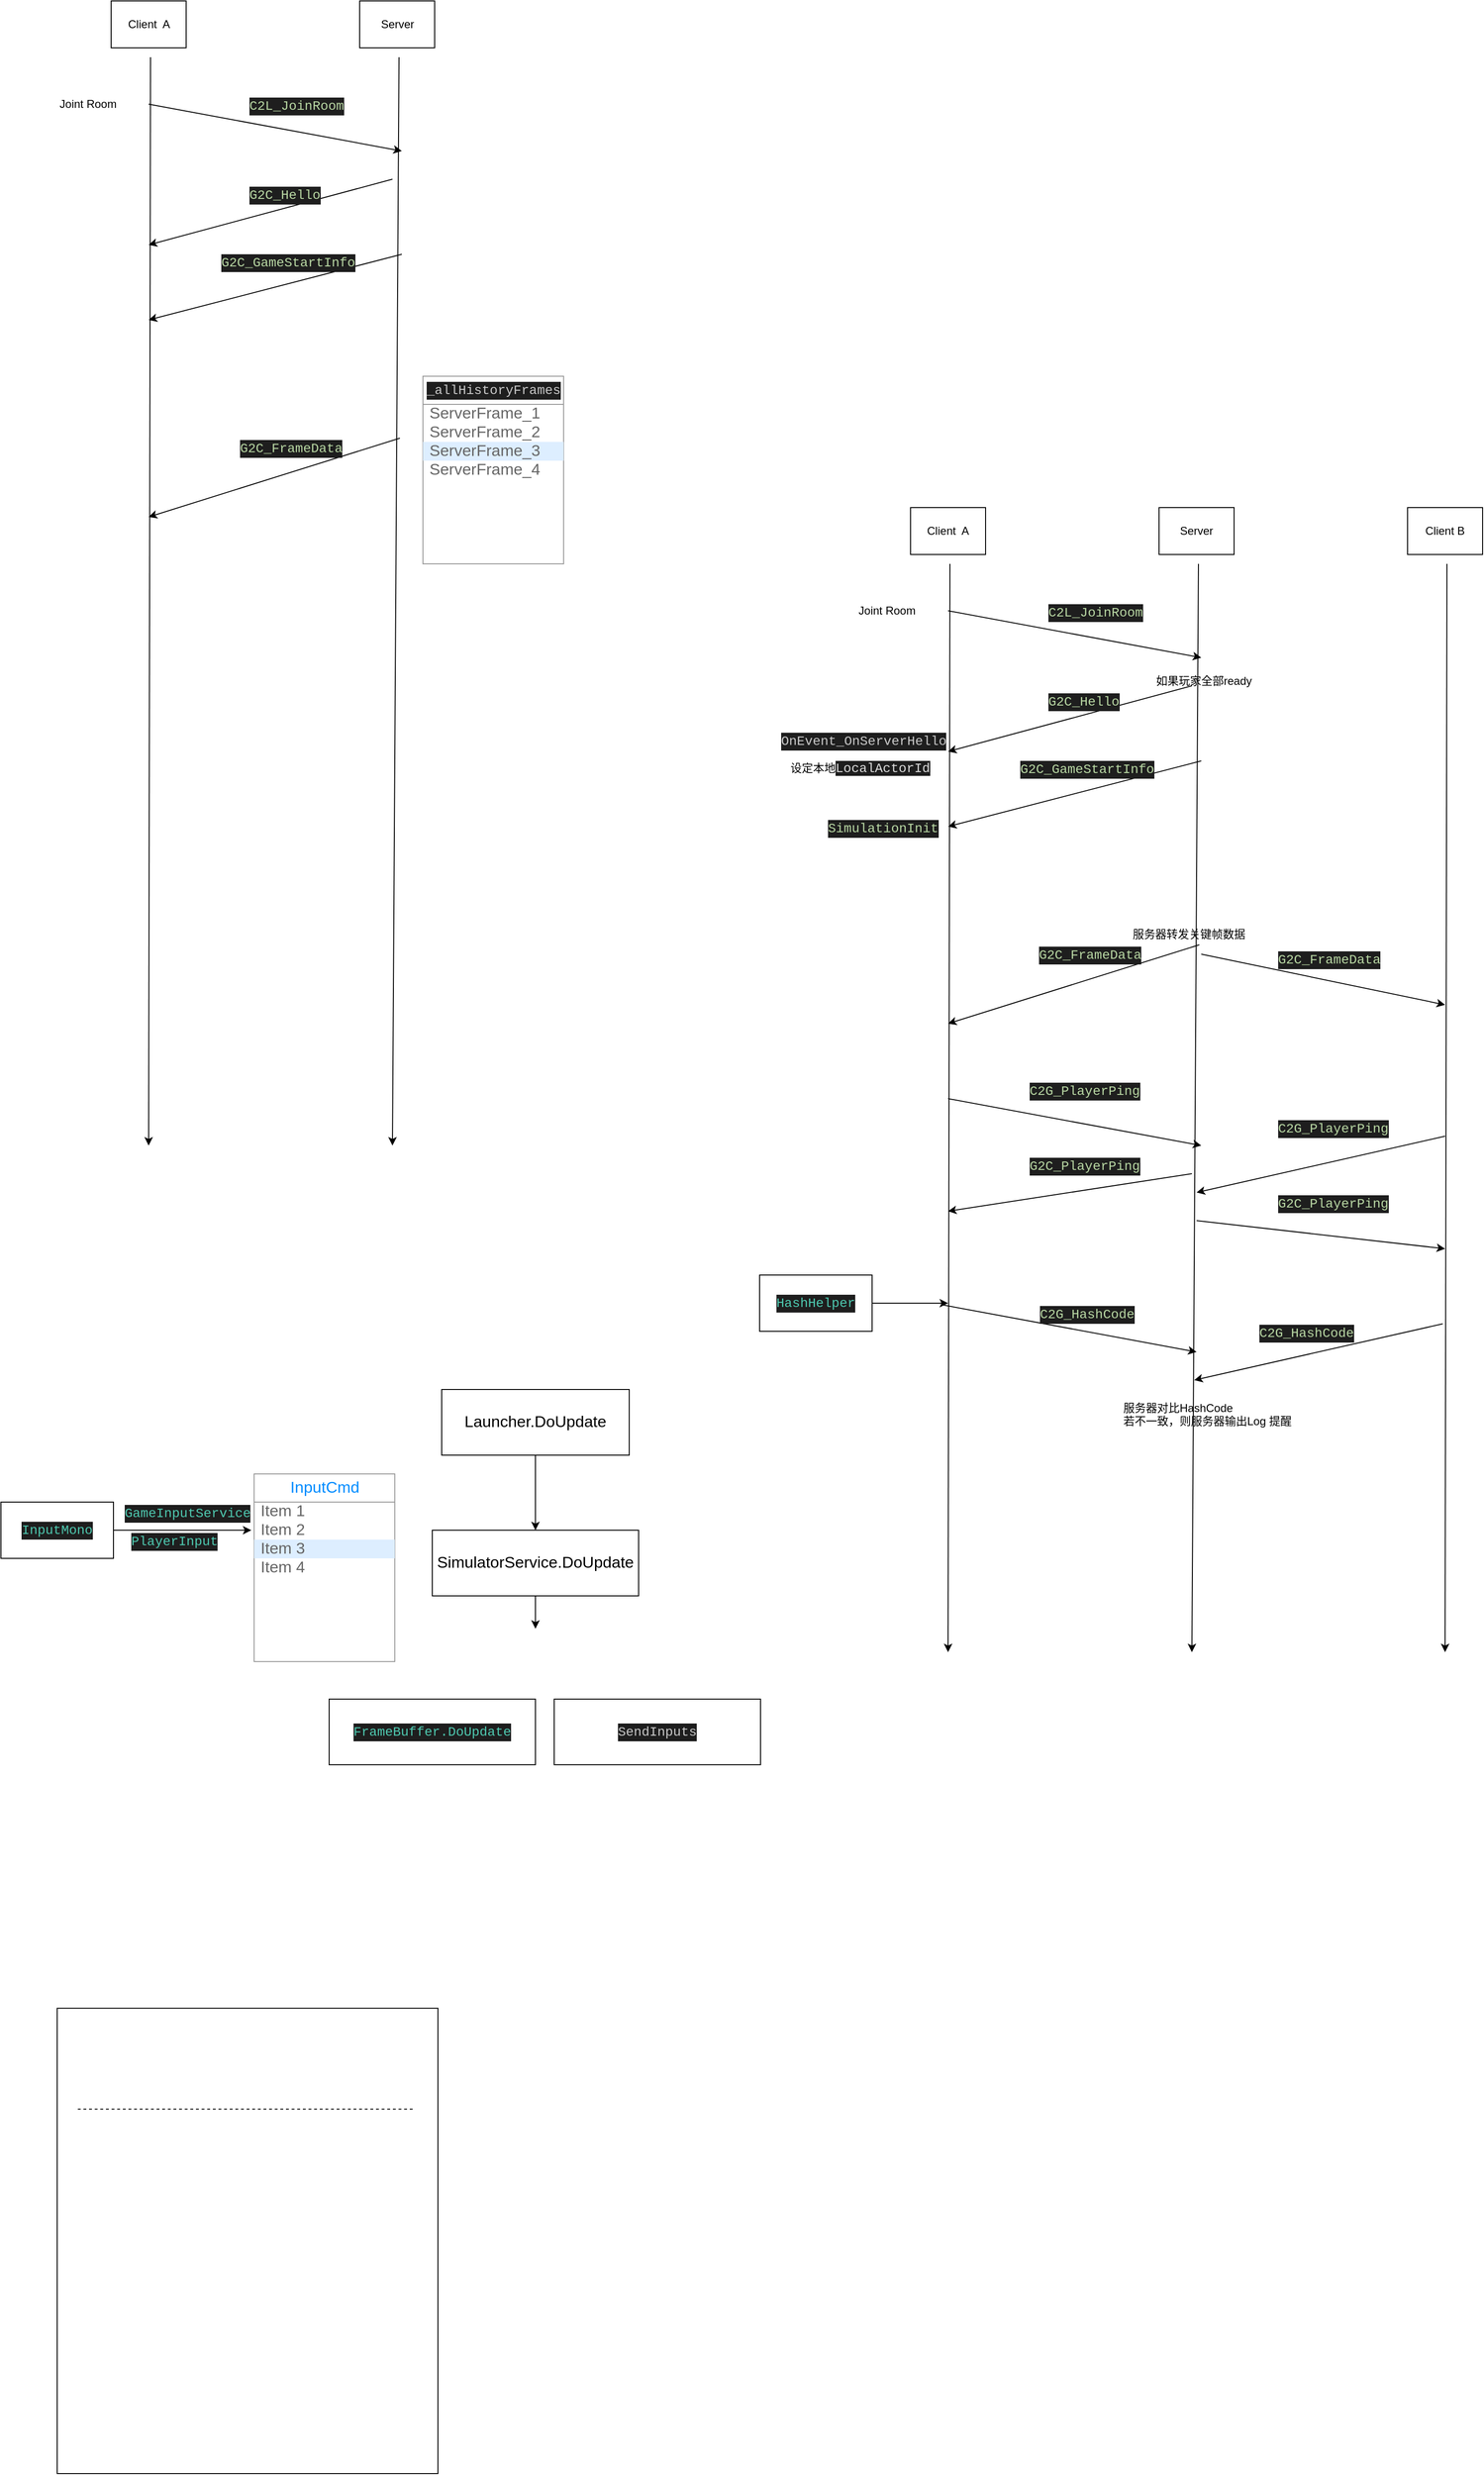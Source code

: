 ﻿<mxfile version="12.2.4" pages="2"><diagram id="AK-atCi5OF7CZyF2EKON" name="Total"><mxGraphModel dx="1905" dy="592" grid="0" gridSize="10" guides="1" tooltips="1" connect="1" arrows="1" fold="1" page="0" pageScale="1" pageWidth="850" pageHeight="1100" math="0" shadow="0"><root><mxCell id="0"/><mxCell id="1" parent="0"/><mxCell id="2" value="" style="endArrow=classic;html=1;" parent="1" edge="1"><mxGeometry width="50" height="50" relative="1" as="geometry"><mxPoint x="407" y="660" as="sourcePoint"/><mxPoint x="400" y="1820" as="targetPoint"/></mxGeometry></mxCell><mxCell id="3" value="" style="endArrow=classic;html=1;" parent="1" edge="1"><mxGeometry width="50" height="50" relative="1" as="geometry"><mxPoint x="142" y="660" as="sourcePoint"/><mxPoint x="140" y="1820" as="targetPoint"/></mxGeometry></mxCell><mxCell id="6" value="Client&amp;nbsp; A" style="rounded=0;whiteSpace=wrap;html=1;" parent="1" vertex="1"><mxGeometry x="100" y="600" width="80" height="50" as="geometry"/></mxCell><mxCell id="7" value="Server" style="rounded=0;whiteSpace=wrap;html=1;" parent="1" vertex="1"><mxGeometry x="365" y="600" width="80" height="50" as="geometry"/></mxCell><mxCell id="10" value="Joint Room" style="text;html=1;strokeColor=none;fillColor=none;align=center;verticalAlign=middle;whiteSpace=wrap;rounded=0;" parent="1" vertex="1"><mxGeometry x="30" y="700" width="90" height="20" as="geometry"/></mxCell><mxCell id="13" value="" style="endArrow=classic;html=1;" parent="1" edge="1"><mxGeometry width="50" height="50" relative="1" as="geometry"><mxPoint x="140" y="710" as="sourcePoint"/><mxPoint x="410" y="760" as="targetPoint"/></mxGeometry></mxCell><mxCell id="15" value="&lt;div style=&quot;color: rgb(212 , 212 , 212) ; background-color: rgb(30 , 30 , 30) ; font-family: &amp;#34;consolas&amp;#34; , &amp;#34;courier new&amp;#34; , monospace ; font-size: 14px ; line-height: 19px ; white-space: pre&quot;&gt;&lt;span style=&quot;color: #b8d7a3&quot;&gt;C2L_JoinRoom&lt;/span&gt;&lt;/div&gt;" style="text;html=1;resizable=0;points=[];autosize=1;align=left;verticalAlign=top;spacingTop=-4;" parent="1" vertex="1"><mxGeometry x="245" y="700" width="110" height="20" as="geometry"/></mxCell><mxCell id="16" value="" style="endArrow=classic;html=1;" parent="1" edge="1"><mxGeometry width="50" height="50" relative="1" as="geometry"><mxPoint x="410" y="870" as="sourcePoint"/><mxPoint x="140" y="940" as="targetPoint"/></mxGeometry></mxCell><mxCell id="17" value="如果玩家全部ready" style="text;html=1;resizable=0;points=[];autosize=1;align=left;verticalAlign=top;spacingTop=-4;" parent="1" vertex="1"><mxGeometry x="360" y="775" width="120" height="20" as="geometry"/></mxCell><mxCell id="18" value="&lt;div style=&quot;color: rgb(212 , 212 , 212) ; background-color: rgb(30 , 30 , 30) ; font-family: &amp;#34;consolas&amp;#34; , &amp;#34;courier new&amp;#34; , monospace ; font-size: 14px ; line-height: 19px ; white-space: pre&quot;&gt;&lt;span style=&quot;color: #b8d7a3&quot;&gt;G2C_GameStartInfo&lt;/span&gt;&lt;/div&gt;" style="text;html=1;resizable=0;points=[];autosize=1;align=left;verticalAlign=top;spacingTop=-4;" parent="1" vertex="1"><mxGeometry x="215" y="867" width="150" height="20" as="geometry"/></mxCell><mxCell id="21" value="" style="endArrow=classic;html=1;" parent="1" edge="1"><mxGeometry width="50" height="50" relative="1" as="geometry"><mxPoint x="400" y="790" as="sourcePoint"/><mxPoint x="140" y="860" as="targetPoint"/></mxGeometry></mxCell><mxCell id="22" value="&lt;div style=&quot;color: rgb(212 , 212 , 212) ; background-color: rgb(30 , 30 , 30) ; font-family: &amp;#34;consolas&amp;#34; , &amp;#34;courier new&amp;#34; , monospace ; font-size: 14px ; line-height: 19px ; white-space: pre&quot;&gt;&lt;div style=&quot;font-family: &amp;#34;consolas&amp;#34; , &amp;#34;courier new&amp;#34; , monospace ; line-height: 19px&quot;&gt;&lt;span style=&quot;color: #b8d7a3&quot;&gt;G2C_Hello&lt;/span&gt;&lt;/div&gt;&lt;/div&gt;" style="text;html=1;resizable=0;points=[];autosize=1;align=left;verticalAlign=top;spacingTop=-4;" parent="1" vertex="1"><mxGeometry x="245" y="795" width="80" height="20" as="geometry"/></mxCell><mxCell id="24" value="&lt;div style=&quot;color: rgb(212 , 212 , 212) ; background-color: rgb(30 , 30 , 30) ; font-family: &amp;#34;consolas&amp;#34; , &amp;#34;courier new&amp;#34; , monospace ; font-size: 14px ; line-height: 19px ; white-space: pre&quot;&gt;&lt;span style=&quot;color: #c8c8c8&quot;&gt;OnEvent_OnServerHello&lt;/span&gt;&lt;/div&gt;" style="text;html=1;resizable=0;points=[];autosize=1;align=left;verticalAlign=top;spacingTop=-4;" parent="1" vertex="1"><mxGeometry x="-40" y="837" width="180" height="20" as="geometry"/></mxCell><mxCell id="25" value="设定本地&lt;span style=&quot;color: rgb(218 , 218 , 218) ; background-color: rgb(30 , 30 , 30) ; font-family: &amp;#34;consolas&amp;#34; , &amp;#34;courier new&amp;#34; , monospace ; font-size: 14px ; white-space: pre&quot;&gt;LocalActorId&lt;/span&gt;" style="text;html=1;resizable=0;points=[];autosize=1;align=left;verticalAlign=top;spacingTop=-4;" parent="1" vertex="1"><mxGeometry x="-30" y="867" width="160" height="20" as="geometry"/></mxCell><mxCell id="26" value="&lt;div style=&quot;color: rgb(212 , 212 , 212) ; background-color: rgb(30 , 30 , 30) ; font-family: &amp;#34;consolas&amp;#34; , &amp;#34;courier new&amp;#34; , monospace ; font-size: 14px ; line-height: 19px ; white-space: pre&quot;&gt;&lt;span style=&quot;color: #b8d7a3&quot;&gt;SimulationInit&lt;/span&gt;&lt;/div&gt;" style="text;html=1;resizable=0;points=[];autosize=1;align=left;verticalAlign=top;spacingTop=-4;" parent="1" vertex="1"><mxGeometry x="10" y="930" width="120" height="20" as="geometry"/></mxCell><mxCell id="29" value="" style="edgeStyle=orthogonalEdgeStyle;rounded=0;orthogonalLoop=1;jettySize=auto;html=1;" parent="1" edge="1"><mxGeometry relative="1" as="geometry"><mxPoint x="-603" y="1690" as="targetPoint"/><mxPoint x="-750" y="1690.0" as="sourcePoint"/></mxGeometry></mxCell><mxCell id="27" value="&lt;div style=&quot;color: rgb(212 , 212 , 212) ; background-color: rgb(30 , 30 , 30) ; font-family: &amp;#34;consolas&amp;#34; , &amp;#34;courier new&amp;#34; , monospace ; font-size: 14px ; line-height: 19px ; white-space: pre&quot;&gt;&lt;span style=&quot;color: #4ec9b0&quot;&gt;InputMono&lt;/span&gt;&lt;/div&gt;" style="rounded=0;whiteSpace=wrap;html=1;" parent="1" vertex="1"><mxGeometry x="-870" y="1660" width="120" height="60" as="geometry"/></mxCell><mxCell id="30" value="&lt;div style=&quot;color: rgb(212 , 212 , 212) ; background-color: rgb(30 , 30 , 30) ; font-family: &amp;#34;consolas&amp;#34; , &amp;#34;courier new&amp;#34; , monospace ; font-size: 14px ; line-height: 19px ; white-space: pre&quot;&gt;&lt;span style=&quot;color: #4ec9b0&quot;&gt;GameInputService&lt;/span&gt;&lt;/div&gt;" style="text;html=1;resizable=0;points=[];autosize=1;align=left;verticalAlign=top;spacingTop=-4;" parent="1" vertex="1"><mxGeometry x="-740" y="1660" width="140" height="20" as="geometry"/></mxCell><mxCell id="31" value="&lt;div style=&quot;color: rgb(212 , 212 , 212) ; background-color: rgb(30 , 30 , 30) ; font-family: &amp;#34;consolas&amp;#34; , &amp;#34;courier new&amp;#34; , monospace ; font-size: 14px ; line-height: 19px ; white-space: pre&quot;&gt;&lt;span style=&quot;color: #4ec9b0&quot;&gt;PlayerInput&lt;/span&gt;&lt;/div&gt;" style="text;html=1;resizable=0;points=[];autosize=1;align=left;verticalAlign=top;spacingTop=-4;" parent="1" vertex="1"><mxGeometry x="-733" y="1690" width="100" height="20" as="geometry"/></mxCell><mxCell id="32" value="" style="strokeWidth=1;shadow=0;dashed=0;align=center;html=1;shape=mxgraph.mockup.forms.rrect;rSize=0;strokeColor=#999999;fillColor=#ffffff;" parent="1" vertex="1"><mxGeometry x="-600" y="1630" width="150" height="200" as="geometry"/></mxCell><mxCell id="33" value="InputCmd" style="strokeWidth=1;shadow=0;dashed=0;align=center;html=1;shape=mxgraph.mockup.forms.rrect;rSize=0;strokeColor=#999999;fontColor=#008cff;fontSize=17;fillColor=#ffffff;resizeWidth=1;" parent="32" vertex="1"><mxGeometry width="150" height="30" relative="1" as="geometry"/></mxCell><mxCell id="34" value="Item 1" style="strokeWidth=1;shadow=0;dashed=0;align=center;html=1;shape=mxgraph.mockup.forms.anchor;fontSize=17;fontColor=#666666;align=left;spacingLeft=5;resizeWidth=1;" parent="32" vertex="1"><mxGeometry width="150" height="20" relative="1" as="geometry"><mxPoint y="30" as="offset"/></mxGeometry></mxCell><mxCell id="35" value="Item 2" style="strokeWidth=1;shadow=0;dashed=0;align=center;html=1;shape=mxgraph.mockup.forms.anchor;fontSize=17;fontColor=#666666;align=left;spacingLeft=5;resizeWidth=1;" parent="32" vertex="1"><mxGeometry width="150" height="20" relative="1" as="geometry"><mxPoint y="50" as="offset"/></mxGeometry></mxCell><mxCell id="36" value="Item 3" style="strokeWidth=1;shadow=0;dashed=0;align=center;html=1;shape=mxgraph.mockup.forms.rrect;rSize=0;fontSize=17;fontColor=#666666;align=left;spacingLeft=5;fillColor=#ddeeff;strokeColor=none;resizeWidth=1;" parent="32" vertex="1"><mxGeometry width="150" height="20" relative="1" as="geometry"><mxPoint y="70" as="offset"/></mxGeometry></mxCell><mxCell id="37" value="Item 4" style="strokeWidth=1;shadow=0;dashed=0;align=center;html=1;shape=mxgraph.mockup.forms.anchor;fontSize=17;fontColor=#666666;align=left;spacingLeft=5;resizeWidth=1;" parent="32" vertex="1"><mxGeometry width="150" height="20" relative="1" as="geometry"><mxPoint y="90" as="offset"/></mxGeometry></mxCell><mxCell id="40" value="" style="edgeStyle=orthogonalEdgeStyle;rounded=0;orthogonalLoop=1;jettySize=auto;html=1;" parent="1" source="38" target="39" edge="1"><mxGeometry relative="1" as="geometry"/></mxCell><mxCell id="38" value="&lt;font style=&quot;font-size: 17px&quot;&gt;Launcher.DoUpdate&lt;/font&gt;" style="rounded=0;whiteSpace=wrap;html=1;" parent="1" vertex="1"><mxGeometry x="-400" y="1540" width="200" height="70" as="geometry"/></mxCell><mxCell id="45" value="" style="edgeStyle=orthogonalEdgeStyle;rounded=0;orthogonalLoop=1;jettySize=auto;html=1;" parent="1" source="39" edge="1"><mxGeometry relative="1" as="geometry"><mxPoint x="-300" y="1795" as="targetPoint"/></mxGeometry></mxCell><mxCell id="39" value="&lt;font style=&quot;font-size: 17px&quot;&gt;SimulatorService.DoUpdate&lt;/font&gt;" style="rounded=0;whiteSpace=wrap;html=1;" parent="1" vertex="1"><mxGeometry x="-410" y="1690" width="220" height="70" as="geometry"/></mxCell><mxCell id="41" value="&lt;div style=&quot;color: rgb(212 , 212 , 212) ; background-color: rgb(30 , 30 , 30) ; font-family: &amp;#34;consolas&amp;#34; , &amp;#34;courier new&amp;#34; , monospace ; font-size: 14px ; line-height: 19px ; white-space: pre&quot;&gt;&lt;span style=&quot;color: #4ec9b0&quot;&gt;FrameBuffer.DoUpdate&lt;/span&gt;&lt;/div&gt;" style="rounded=0;whiteSpace=wrap;html=1;" parent="1" vertex="1"><mxGeometry x="-520" y="1870" width="220" height="70" as="geometry"/></mxCell><mxCell id="43" value="&lt;div style=&quot;color: rgb(212 , 212 , 212) ; background-color: rgb(30 , 30 , 30) ; font-family: &amp;#34;consolas&amp;#34; , &amp;#34;courier new&amp;#34; , monospace ; font-size: 14px ; line-height: 19px ; white-space: pre&quot;&gt;&lt;div style=&quot;font-family: &amp;#34;consolas&amp;#34; , &amp;#34;courier new&amp;#34; , monospace ; line-height: 19px&quot;&gt;&lt;span style=&quot;color: #c8c8c8&quot;&gt;SendInputs&lt;/span&gt;&lt;/div&gt;&lt;/div&gt;" style="rounded=0;whiteSpace=wrap;html=1;" parent="1" vertex="1"><mxGeometry x="-280" y="1870" width="220" height="70" as="geometry"/></mxCell><mxCell id="46" value="" style="endArrow=classic;html=1;exitX=0.521;exitY=1.05;exitDx=0;exitDy=0;exitPerimeter=0;" parent="1" source="48" edge="1"><mxGeometry width="50" height="50" relative="1" as="geometry"><mxPoint x="400" y="1080" as="sourcePoint"/><mxPoint x="140" y="1150" as="targetPoint"/></mxGeometry></mxCell><mxCell id="47" value="&lt;div style=&quot;color: rgb(212 , 212 , 212) ; background-color: rgb(30 , 30 , 30) ; font-family: &amp;#34;consolas&amp;#34; , &amp;#34;courier new&amp;#34; , monospace ; font-size: 14px ; line-height: 19px ; white-space: pre&quot;&gt;&lt;div style=&quot;font-family: &amp;#34;consolas&amp;#34; , &amp;#34;courier new&amp;#34; , monospace ; line-height: 19px&quot;&gt;&lt;span style=&quot;color: #b8d7a3&quot;&gt;G2C_FrameData&lt;/span&gt;&lt;/div&gt;&lt;/div&gt;" style="text;html=1;resizable=0;points=[];autosize=1;align=left;verticalAlign=top;spacingTop=-4;" parent="1" vertex="1"><mxGeometry x="235" y="1065" width="120" height="20" as="geometry"/></mxCell><mxCell id="55" value="&lt;div style=&quot;color: rgb(212 , 212 , 212) ; background-color: rgb(30 , 30 , 30) ; font-family: &amp;#34;consolas&amp;#34; , &amp;#34;courier new&amp;#34; , monospace ; font-size: 14px ; line-height: 19px ; white-space: pre&quot;&gt;&lt;div style=&quot;font-family: &amp;#34;consolas&amp;#34; , &amp;#34;courier new&amp;#34; , monospace ; line-height: 19px&quot;&gt;&lt;span style=&quot;color: #b8d7a3&quot;&gt;G2C_FrameData&lt;/span&gt;&lt;/div&gt;&lt;/div&gt;" style="text;html=1;resizable=0;points=[];autosize=1;align=left;verticalAlign=top;spacingTop=-4;" parent="1" vertex="1"><mxGeometry x="490" y="1070" width="120" height="20" as="geometry"/></mxCell><mxCell id="48" value="服务器转发关键帧数据" style="text;html=1;resizable=0;points=[];autosize=1;align=left;verticalAlign=top;spacingTop=-4;" parent="1" vertex="1"><mxGeometry x="335" y="1045" width="140" height="20" as="geometry"/></mxCell><mxCell id="49" value="" style="endArrow=classic;html=1;" parent="1" edge="1"><mxGeometry width="50" height="50" relative="1" as="geometry"><mxPoint x="140" y="1230" as="sourcePoint"/><mxPoint x="410" y="1280" as="targetPoint"/></mxGeometry></mxCell><mxCell id="50" value="&lt;div style=&quot;color: rgb(212 , 212 , 212) ; background-color: rgb(30 , 30 , 30) ; font-family: &amp;#34;consolas&amp;#34; , &amp;#34;courier new&amp;#34; , monospace ; font-size: 14px ; line-height: 19px ; white-space: pre&quot;&gt;&lt;div style=&quot;font-family: &amp;#34;consolas&amp;#34; , &amp;#34;courier new&amp;#34; , monospace ; line-height: 19px&quot;&gt;&lt;div style=&quot;font-family: &amp;#34;consolas&amp;#34; , &amp;#34;courier new&amp;#34; , monospace ; line-height: 19px&quot;&gt;&lt;span style=&quot;color: #b8d7a3&quot;&gt;C2G_PlayerPing&lt;/span&gt;&lt;/div&gt;&lt;/div&gt;&lt;/div&gt;" style="text;html=1;resizable=0;points=[];autosize=1;align=left;verticalAlign=top;spacingTop=-4;" parent="1" vertex="1"><mxGeometry x="225" y="1210" width="120" height="20" as="geometry"/></mxCell><mxCell id="51" value="" style="endArrow=classic;html=1;" parent="1" edge="1"><mxGeometry width="50" height="50" relative="1" as="geometry"><mxPoint x="400" y="1310" as="sourcePoint"/><mxPoint x="140" y="1350" as="targetPoint"/></mxGeometry></mxCell><mxCell id="52" value="&lt;div style=&quot;color: rgb(212 , 212 , 212) ; background-color: rgb(30 , 30 , 30) ; font-family: &amp;#34;consolas&amp;#34; , &amp;#34;courier new&amp;#34; , monospace ; font-size: 14px ; line-height: 19px ; white-space: pre&quot;&gt;&lt;div style=&quot;font-family: &amp;#34;consolas&amp;#34; , &amp;#34;courier new&amp;#34; , monospace ; line-height: 19px&quot;&gt;&lt;div style=&quot;font-family: &amp;#34;consolas&amp;#34; , &amp;#34;courier new&amp;#34; , monospace ; line-height: 19px&quot;&gt;&lt;span style=&quot;color: #b8d7a3&quot;&gt;G2C_PlayerPing&lt;/span&gt;&lt;/div&gt;&lt;/div&gt;&lt;/div&gt;" style="text;html=1;resizable=0;points=[];autosize=1;align=left;verticalAlign=top;spacingTop=-4;" parent="1" vertex="1"><mxGeometry x="225" y="1290" width="120" height="20" as="geometry"/></mxCell><mxCell id="53" value="" style="endArrow=classic;html=1;" parent="1" edge="1"><mxGeometry width="50" height="50" relative="1" as="geometry"><mxPoint x="672" y="660.0" as="sourcePoint"/><mxPoint x="670" y="1820" as="targetPoint"/></mxGeometry></mxCell><mxCell id="54" value="Client B" style="rounded=0;whiteSpace=wrap;html=1;" parent="1" vertex="1"><mxGeometry x="630" y="600" width="80" height="50" as="geometry"/></mxCell><mxCell id="57" value="" style="endArrow=classic;html=1;" parent="1" edge="1"><mxGeometry width="50" height="50" relative="1" as="geometry"><mxPoint x="410" y="1076" as="sourcePoint"/><mxPoint x="670" y="1130" as="targetPoint"/></mxGeometry></mxCell><mxCell id="58" value="" style="endArrow=classic;html=1;" parent="1" edge="1"><mxGeometry width="50" height="50" relative="1" as="geometry"><mxPoint x="670" y="1270" as="sourcePoint"/><mxPoint x="405" y="1330" as="targetPoint"/></mxGeometry></mxCell><mxCell id="59" value="&lt;div style=&quot;color: rgb(212 , 212 , 212) ; background-color: rgb(30 , 30 , 30) ; font-family: &amp;#34;consolas&amp;#34; , &amp;#34;courier new&amp;#34; , monospace ; font-size: 14px ; line-height: 19px ; white-space: pre&quot;&gt;&lt;div style=&quot;font-family: &amp;#34;consolas&amp;#34; , &amp;#34;courier new&amp;#34; , monospace ; line-height: 19px&quot;&gt;&lt;div style=&quot;font-family: &amp;#34;consolas&amp;#34; , &amp;#34;courier new&amp;#34; , monospace ; line-height: 19px&quot;&gt;&lt;span style=&quot;color: #b8d7a3&quot;&gt;C2G_PlayerPing&lt;/span&gt;&lt;/div&gt;&lt;/div&gt;&lt;/div&gt;" style="text;html=1;resizable=0;points=[];autosize=1;align=left;verticalAlign=top;spacingTop=-4;" parent="1" vertex="1"><mxGeometry x="490" y="1250" width="120" height="20" as="geometry"/></mxCell><mxCell id="60" value="" style="endArrow=classic;html=1;" parent="1" edge="1"><mxGeometry width="50" height="50" relative="1" as="geometry"><mxPoint x="405" y="1360" as="sourcePoint"/><mxPoint x="670" y="1390" as="targetPoint"/></mxGeometry></mxCell><mxCell id="61" value="&lt;div style=&quot;color: rgb(212 , 212 , 212) ; background-color: rgb(30 , 30 , 30) ; font-family: &amp;#34;consolas&amp;#34; , &amp;#34;courier new&amp;#34; , monospace ; font-size: 14px ; line-height: 19px ; white-space: pre&quot;&gt;&lt;div style=&quot;font-family: &amp;#34;consolas&amp;#34; , &amp;#34;courier new&amp;#34; , monospace ; line-height: 19px&quot;&gt;&lt;div style=&quot;font-family: &amp;#34;consolas&amp;#34; , &amp;#34;courier new&amp;#34; , monospace ; line-height: 19px&quot;&gt;&lt;span style=&quot;color: #b8d7a3&quot;&gt;G2C_PlayerPing&lt;/span&gt;&lt;/div&gt;&lt;/div&gt;&lt;/div&gt;" style="text;html=1;resizable=0;points=[];autosize=1;align=left;verticalAlign=top;spacingTop=-4;" parent="1" vertex="1"><mxGeometry x="490" y="1330" width="120" height="20" as="geometry"/></mxCell><mxCell id="62" value="" style="endArrow=classic;html=1;" parent="1" edge="1"><mxGeometry width="50" height="50" relative="1" as="geometry"><mxPoint x="135" y="1450" as="sourcePoint"/><mxPoint x="405" y="1500" as="targetPoint"/></mxGeometry></mxCell><mxCell id="63" value="" style="endArrow=classic;html=1;" parent="1" edge="1"><mxGeometry width="50" height="50" relative="1" as="geometry"><mxPoint x="667.5" y="1470" as="sourcePoint"/><mxPoint x="402.5" y="1530" as="targetPoint"/></mxGeometry></mxCell><mxCell id="64" value="服务器对比HashCode&lt;br&gt;若不一致，则服务器输出Log 提醒" style="text;html=1;resizable=0;points=[];autosize=1;align=left;verticalAlign=top;spacingTop=-4;" parent="1" vertex="1"><mxGeometry x="325" y="1550" width="190" height="30" as="geometry"/></mxCell><mxCell id="65" value="&lt;div style=&quot;color: rgb(212 , 212 , 212) ; background-color: rgb(30 , 30 , 30) ; font-family: &amp;#34;consolas&amp;#34; , &amp;#34;courier new&amp;#34; , monospace ; font-size: 14px ; line-height: 19px ; white-space: pre&quot;&gt;&lt;span style=&quot;color: #b8d7a3&quot;&gt;C2G_HashCode&lt;/span&gt;&lt;/div&gt;" style="text;html=1;resizable=0;points=[];autosize=1;align=left;verticalAlign=top;spacingTop=-4;" parent="1" vertex="1"><mxGeometry x="236" y="1448" width="110" height="20" as="geometry"/></mxCell><mxCell id="66" value="&lt;div style=&quot;color: rgb(212 , 212 , 212) ; background-color: rgb(30 , 30 , 30) ; font-family: &amp;#34;consolas&amp;#34; , &amp;#34;courier new&amp;#34; , monospace ; font-size: 14px ; line-height: 19px ; white-space: pre&quot;&gt;&lt;span style=&quot;color: #b8d7a3&quot;&gt;C2G_HashCode&lt;/span&gt;&lt;/div&gt;" style="text;html=1;resizable=0;points=[];autosize=1;align=left;verticalAlign=top;spacingTop=-4;" parent="1" vertex="1"><mxGeometry x="470" y="1468" width="110" height="20" as="geometry"/></mxCell><mxCell id="69" value="" style="edgeStyle=orthogonalEdgeStyle;rounded=0;orthogonalLoop=1;jettySize=auto;html=1;" parent="1" source="67" edge="1"><mxGeometry relative="1" as="geometry"><mxPoint x="140" y="1448" as="targetPoint"/></mxGeometry></mxCell><mxCell id="67" value="&lt;div style=&quot;color: rgb(212 , 212 , 212) ; background-color: rgb(30 , 30 , 30) ; font-family: &amp;#34;consolas&amp;#34; , &amp;#34;courier new&amp;#34; , monospace ; font-size: 14px ; line-height: 19px ; white-space: pre&quot;&gt;&lt;span style=&quot;color: #4ec9b0&quot;&gt;HashHelper&lt;/span&gt;&lt;/div&gt;" style="rounded=0;whiteSpace=wrap;html=1;" parent="1" vertex="1"><mxGeometry x="-61" y="1418" width="120" height="60" as="geometry"/></mxCell><mxCell id="70" value="" style="endArrow=classic;html=1;" parent="1" edge="1"><mxGeometry width="50" height="50" relative="1" as="geometry"><mxPoint x="-445.5" y="120" as="sourcePoint"/><mxPoint x="-452.5" y="1280" as="targetPoint"/></mxGeometry></mxCell><mxCell id="71" value="" style="endArrow=classic;html=1;" parent="1" edge="1"><mxGeometry width="50" height="50" relative="1" as="geometry"><mxPoint x="-710.5" y="120" as="sourcePoint"/><mxPoint x="-712.5" y="1280" as="targetPoint"/></mxGeometry></mxCell><mxCell id="72" value="Client&amp;nbsp; A" style="rounded=0;whiteSpace=wrap;html=1;" parent="1" vertex="1"><mxGeometry x="-752.5" y="60" width="80" height="50" as="geometry"/></mxCell><mxCell id="73" value="Server" style="rounded=0;whiteSpace=wrap;html=1;" parent="1" vertex="1"><mxGeometry x="-487.5" y="60" width="80" height="50" as="geometry"/></mxCell><mxCell id="74" value="Joint Room" style="text;html=1;strokeColor=none;fillColor=none;align=center;verticalAlign=middle;whiteSpace=wrap;rounded=0;" parent="1" vertex="1"><mxGeometry x="-822.5" y="160" width="90" height="20" as="geometry"/></mxCell><mxCell id="75" value="" style="endArrow=classic;html=1;" parent="1" edge="1"><mxGeometry width="50" height="50" relative="1" as="geometry"><mxPoint x="-712.5" y="170" as="sourcePoint"/><mxPoint x="-442.5" y="220" as="targetPoint"/></mxGeometry></mxCell><mxCell id="76" value="&lt;div style=&quot;color: rgb(212 , 212 , 212) ; background-color: rgb(30 , 30 , 30) ; font-family: &amp;#34;consolas&amp;#34; , &amp;#34;courier new&amp;#34; , monospace ; font-size: 14px ; line-height: 19px ; white-space: pre&quot;&gt;&lt;span style=&quot;color: #b8d7a3&quot;&gt;C2L_JoinRoom&lt;/span&gt;&lt;/div&gt;" style="text;html=1;resizable=0;points=[];autosize=1;align=left;verticalAlign=top;spacingTop=-4;" parent="1" vertex="1"><mxGeometry x="-607.5" y="160" width="110" height="20" as="geometry"/></mxCell><mxCell id="77" value="" style="endArrow=classic;html=1;" parent="1" edge="1"><mxGeometry width="50" height="50" relative="1" as="geometry"><mxPoint x="-442.5" y="330" as="sourcePoint"/><mxPoint x="-712.5" y="400" as="targetPoint"/></mxGeometry></mxCell><mxCell id="78" value="&lt;div style=&quot;color: rgb(212 , 212 , 212) ; background-color: rgb(30 , 30 , 30) ; font-family: &amp;#34;consolas&amp;#34; , &amp;#34;courier new&amp;#34; , monospace ; font-size: 14px ; line-height: 19px ; white-space: pre&quot;&gt;&lt;span style=&quot;color: #b8d7a3&quot;&gt;G2C_GameStartInfo&lt;/span&gt;&lt;/div&gt;" style="text;html=1;resizable=0;points=[];autosize=1;align=left;verticalAlign=top;spacingTop=-4;" parent="1" vertex="1"><mxGeometry x="-637.5" y="327" width="150" height="20" as="geometry"/></mxCell><mxCell id="79" value="" style="endArrow=classic;html=1;" parent="1" edge="1"><mxGeometry width="50" height="50" relative="1" as="geometry"><mxPoint x="-452.5" y="250" as="sourcePoint"/><mxPoint x="-712.5" y="320" as="targetPoint"/></mxGeometry></mxCell><mxCell id="80" value="&lt;div style=&quot;color: rgb(212 , 212 , 212) ; background-color: rgb(30 , 30 , 30) ; font-family: &amp;#34;consolas&amp;#34; , &amp;#34;courier new&amp;#34; , monospace ; font-size: 14px ; line-height: 19px ; white-space: pre&quot;&gt;&lt;div style=&quot;font-family: &amp;#34;consolas&amp;#34; , &amp;#34;courier new&amp;#34; , monospace ; line-height: 19px&quot;&gt;&lt;span style=&quot;color: #b8d7a3&quot;&gt;G2C_Hello&lt;/span&gt;&lt;/div&gt;&lt;/div&gt;" style="text;html=1;resizable=0;points=[];autosize=1;align=left;verticalAlign=top;spacingTop=-4;" parent="1" vertex="1"><mxGeometry x="-607.5" y="255" width="80" height="20" as="geometry"/></mxCell><mxCell id="81" value="" style="endArrow=classic;html=1;exitX=0.521;exitY=1.05;exitDx=0;exitDy=0;exitPerimeter=0;" parent="1" edge="1"><mxGeometry width="50" height="50" relative="1" as="geometry"><mxPoint x="-444.56" y="526" as="sourcePoint"/><mxPoint x="-712.5" y="610" as="targetPoint"/></mxGeometry></mxCell><mxCell id="82" value="&lt;div style=&quot;color: rgb(212 , 212 , 212) ; background-color: rgb(30 , 30 , 30) ; font-family: &amp;#34;consolas&amp;#34; , &amp;#34;courier new&amp;#34; , monospace ; font-size: 14px ; line-height: 19px ; white-space: pre&quot;&gt;&lt;div style=&quot;font-family: &amp;#34;consolas&amp;#34; , &amp;#34;courier new&amp;#34; , monospace ; line-height: 19px&quot;&gt;&lt;span style=&quot;color: #b8d7a3&quot;&gt;G2C_FrameData&lt;/span&gt;&lt;/div&gt;&lt;/div&gt;" style="text;html=1;resizable=0;points=[];autosize=1;align=left;verticalAlign=top;spacingTop=-4;" parent="1" vertex="1"><mxGeometry x="-617.5" y="525" width="120" height="20" as="geometry"/></mxCell><mxCell id="92" value="" style="strokeWidth=1;shadow=0;dashed=0;align=center;html=1;shape=mxgraph.mockup.forms.rrect;rSize=0;strokeColor=#999999;fillColor=#ffffff;" parent="1" vertex="1"><mxGeometry x="-420" y="460" width="150" height="200" as="geometry"/></mxCell><mxCell id="93" value="&lt;div style=&quot;color: rgb(212 , 212 , 212) ; background-color: rgb(30 , 30 , 30) ; font-family: &amp;#34;consolas&amp;#34; , &amp;#34;courier new&amp;#34; , monospace ; font-size: 14px ; line-height: 19px ; white-space: pre&quot;&gt;&lt;span style=&quot;color: #c8c8c8&quot;&gt;_allHistoryFrames&lt;/span&gt;&lt;/div&gt;" style="strokeWidth=1;shadow=0;dashed=0;align=center;html=1;shape=mxgraph.mockup.forms.rrect;rSize=0;strokeColor=#999999;fontColor=#008cff;fontSize=17;fillColor=#ffffff;resizeWidth=1;" parent="92" vertex="1"><mxGeometry width="150" height="30" relative="1" as="geometry"/></mxCell><mxCell id="94" value="ServerFrame_1" style="strokeWidth=1;shadow=0;dashed=0;align=center;html=1;shape=mxgraph.mockup.forms.anchor;fontSize=17;fontColor=#666666;align=left;spacingLeft=5;resizeWidth=1;" parent="92" vertex="1"><mxGeometry width="150" height="20" relative="1" as="geometry"><mxPoint y="30" as="offset"/></mxGeometry></mxCell><mxCell id="95" value="ServerFrame_2" style="strokeWidth=1;shadow=0;dashed=0;align=center;html=1;shape=mxgraph.mockup.forms.anchor;fontSize=17;fontColor=#666666;align=left;spacingLeft=5;resizeWidth=1;" parent="92" vertex="1"><mxGeometry width="150" height="20" relative="1" as="geometry"><mxPoint y="50" as="offset"/></mxGeometry></mxCell><mxCell id="96" value="ServerFrame_3" style="strokeWidth=1;shadow=0;dashed=0;align=center;html=1;shape=mxgraph.mockup.forms.rrect;rSize=0;fontSize=17;fontColor=#666666;align=left;spacingLeft=5;fillColor=#ddeeff;strokeColor=none;resizeWidth=1;" parent="92" vertex="1"><mxGeometry width="150" height="20" relative="1" as="geometry"><mxPoint y="70" as="offset"/></mxGeometry></mxCell><mxCell id="97" value="ServerFrame_4" style="strokeWidth=1;shadow=0;dashed=0;align=center;html=1;shape=mxgraph.mockup.forms.anchor;fontSize=17;fontColor=#666666;align=left;spacingLeft=5;resizeWidth=1;" parent="92" vertex="1"><mxGeometry width="150" height="20" relative="1" as="geometry"><mxPoint y="90" as="offset"/></mxGeometry></mxCell><mxCell id="98" value="" style="rounded=0;whiteSpace=wrap;html=1;" parent="1" vertex="1"><mxGeometry x="-810" y="2199.5" width="406" height="496" as="geometry"/></mxCell><mxCell id="99" value="" style="endArrow=none;dashed=1;html=1;" parent="1" edge="1"><mxGeometry width="50" height="50" relative="1" as="geometry"><mxPoint x="-788" y="2307" as="sourcePoint"/><mxPoint x="-431" y="2307" as="targetPoint"/></mxGeometry></mxCell></root></mxGraphModel></diagram><diagram id="bc_loJWCCVijNTtHbpE0" name="LS Pipeline"><mxGraphModel dx="705" dy="592" grid="1" gridSize="10" guides="1" tooltips="1" connect="1" arrows="1" fold="1" page="1" pageScale="1" pageWidth="850" pageHeight="1100" math="0" shadow="0"><root><mxCell id="nVESzANg4QB--9AvzYnp-0"/><mxCell id="nVESzANg4QB--9AvzYnp-1" parent="nVESzANg4QB--9AvzYnp-0"/><mxCell id="nVESzANg4QB--9AvzYnp-3" value="" style="rounded=0;whiteSpace=wrap;html=1;" parent="nVESzANg4QB--9AvzYnp-1" vertex="1"><mxGeometry x="170" y="280" width="120" height="20" as="geometry"/></mxCell><mxCell id="nVESzANg4QB--9AvzYnp-4" value="" style="rounded=0;whiteSpace=wrap;html=1;" parent="nVESzANg4QB--9AvzYnp-1" vertex="1"><mxGeometry x="290" y="280" width="120" height="20" as="geometry"/></mxCell><mxCell id="nVESzANg4QB--9AvzYnp-5" value="" style="rounded=0;whiteSpace=wrap;html=1;" parent="nVESzANg4QB--9AvzYnp-1" vertex="1"><mxGeometry x="410" y="280" width="120" height="20" as="geometry"/></mxCell><mxCell id="nVESzANg4QB--9AvzYnp-6" value="" style="rounded=0;whiteSpace=wrap;html=1;" parent="nVESzANg4QB--9AvzYnp-1" vertex="1"><mxGeometry x="530" y="280" width="120" height="20" as="geometry"/></mxCell><mxCell id="nVESzANg4QB--9AvzYnp-11" value="" style="edgeStyle=orthogonalEdgeStyle;rounded=0;orthogonalLoop=1;jettySize=auto;html=1;" parent="nVESzANg4QB--9AvzYnp-1" source="nVESzANg4QB--9AvzYnp-7" edge="1"><mxGeometry relative="1" as="geometry"><mxPoint x="850" y="290" as="targetPoint"/></mxGeometry></mxCell><mxCell id="nVESzANg4QB--9AvzYnp-7" value="" style="rounded=0;whiteSpace=wrap;html=1;" parent="nVESzANg4QB--9AvzYnp-1" vertex="1"><mxGeometry x="650" y="280" width="120" height="20" as="geometry"/></mxCell><mxCell id="nVESzANg4QB--9AvzYnp-9" value="" style="edgeStyle=orthogonalEdgeStyle;rounded=0;orthogonalLoop=1;jettySize=auto;html=1;" parent="nVESzANg4QB--9AvzYnp-1" source="nVESzANg4QB--9AvzYnp-8" target="nVESzANg4QB--9AvzYnp-3" edge="1"><mxGeometry relative="1" as="geometry"/></mxCell><mxCell id="nVESzANg4QB--9AvzYnp-8" value="Server" style="whiteSpace=wrap;html=1;aspect=fixed;fontSize=16;" parent="nVESzANg4QB--9AvzYnp-1" vertex="1"><mxGeometry x="70" y="250" width="80" height="80" as="geometry"/></mxCell><mxCell id="nVESzANg4QB--9AvzYnp-12" value="" style="endArrow=classic;html=1;exitX=1;exitY=0.5;exitDx=0;exitDy=0;" parent="nVESzANg4QB--9AvzYnp-1" source="nVESzANg4QB--9AvzYnp-19" edge="1"><mxGeometry width="50" height="50" relative="1" as="geometry"><mxPoint x="120" y="430" as="sourcePoint"/><mxPoint x="832" y="405" as="targetPoint"/></mxGeometry></mxCell><mxCell id="nVESzANg4QB--9AvzYnp-13" value="" style="endArrow=classic;html=1;" parent="nVESzANg4QB--9AvzYnp-1" edge="1"><mxGeometry width="50" height="50" relative="1" as="geometry"><mxPoint x="200" y="400" as="sourcePoint"/><mxPoint x="220" y="303" as="targetPoint"/></mxGeometry></mxCell><mxCell id="nVESzANg4QB--9AvzYnp-14" value="send_input&lt;br&gt;" style="text;html=1;resizable=0;points=[];autosize=1;align=left;verticalAlign=top;spacingTop=-4;fillColor=#ffe6cc;strokeColor=#d79b00;" parent="nVESzANg4QB--9AvzYnp-1" vertex="1"><mxGeometry x="170" y="340" width="70" height="20" as="geometry"/></mxCell><mxCell id="nVESzANg4QB--9AvzYnp-15" value="" style="endArrow=classic;html=1;exitX=0.011;exitY=1.184;exitDx=0;exitDy=0;exitPerimeter=0;" parent="nVESzANg4QB--9AvzYnp-1" source="nVESzANg4QB--9AvzYnp-4" edge="1"><mxGeometry width="50" height="50" relative="1" as="geometry"><mxPoint x="70" y="480" as="sourcePoint"/><mxPoint x="320" y="400" as="targetPoint"/></mxGeometry></mxCell><mxCell id="nVESzANg4QB--9AvzYnp-16" value="广播&lt;br&gt;" style="text;html=1;resizable=0;points=[];autosize=1;align=center;verticalAlign=top;spacingTop=-4;fillColor=#ffe6cc;strokeColor=#d79b00;" parent="nVESzANg4QB--9AvzYnp-1" vertex="1"><mxGeometry x="290" y="340" width="40" height="20" as="geometry"/></mxCell><mxCell id="nVESzANg4QB--9AvzYnp-17" value="常规流程" style="text;html=1;strokeColor=none;fillColor=none;align=left;verticalAlign=middle;whiteSpace=wrap;rounded=0;fontStyle=1;fontSize=19;" parent="nVESzANg4QB--9AvzYnp-1" vertex="1"><mxGeometry x="70" y="150" width="160" height="50" as="geometry"/></mxCell><mxCell id="nVESzANg4QB--9AvzYnp-19" value="Client" style="rounded=0;whiteSpace=wrap;html=1;fontSize=14;align=center;" parent="nVESzANg4QB--9AvzYnp-1" vertex="1"><mxGeometry x="70" y="390" width="80" height="30" as="geometry"/></mxCell><mxCell id="nVESzANg4QB--9AvzYnp-20" value="Client&amp;nbsp; Core&lt;br&gt;" style="text;html=1;resizable=0;points=[];autosize=1;align=left;verticalAlign=top;spacingTop=-4;fontSize=16;fontStyle=1" parent="nVESzANg4QB--9AvzYnp-1" vertex="1"><mxGeometry x="70" y="590" width="100" height="20" as="geometry"/></mxCell><mxCell id="nVESzANg4QB--9AvzYnp-24" value="- 两个Frame缓冲" style="text;html=1;resizable=0;points=[];autosize=1;align=left;verticalAlign=top;spacingTop=-4;fontSize=16;" parent="nVESzANg4QB--9AvzYnp-1" vertex="1"><mxGeometry x="70" y="630" width="140" height="20" as="geometry"/></mxCell><mxCell id="nVESzANg4QB--9AvzYnp-25" value="clientBuffer" style="rounded=0;whiteSpace=wrap;html=1;fontSize=16;align=center;" parent="nVESzANg4QB--9AvzYnp-1" vertex="1"><mxGeometry x="70" y="680" width="120" height="60" as="geometry"/></mxCell><mxCell id="nVESzANg4QB--9AvzYnp-27" value="serverBuffer" style="rounded=0;whiteSpace=wrap;html=1;fontSize=16;align=center;" parent="nVESzANg4QB--9AvzYnp-1" vertex="1"><mxGeometry x="330" y="680" width="120" height="60" as="geometry"/></mxCell></root></mxGraphModel></diagram></mxfile>